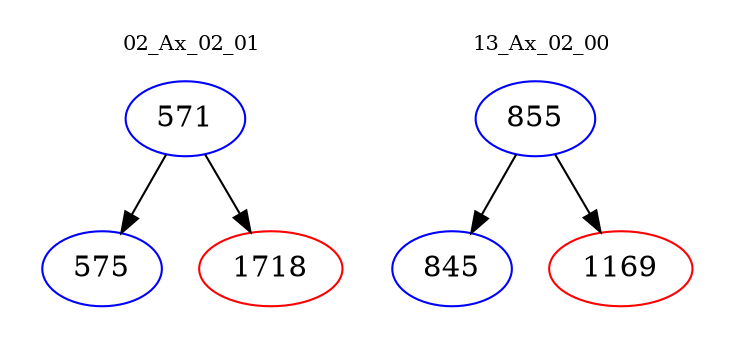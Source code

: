 digraph{
subgraph cluster_0 {
color = white
label = "02_Ax_02_01";
fontsize=10;
T0_571 [label="571", color="blue"]
T0_571 -> T0_575 [color="black"]
T0_575 [label="575", color="blue"]
T0_571 -> T0_1718 [color="black"]
T0_1718 [label="1718", color="red"]
}
subgraph cluster_1 {
color = white
label = "13_Ax_02_00";
fontsize=10;
T1_855 [label="855", color="blue"]
T1_855 -> T1_845 [color="black"]
T1_845 [label="845", color="blue"]
T1_855 -> T1_1169 [color="black"]
T1_1169 [label="1169", color="red"]
}
}
